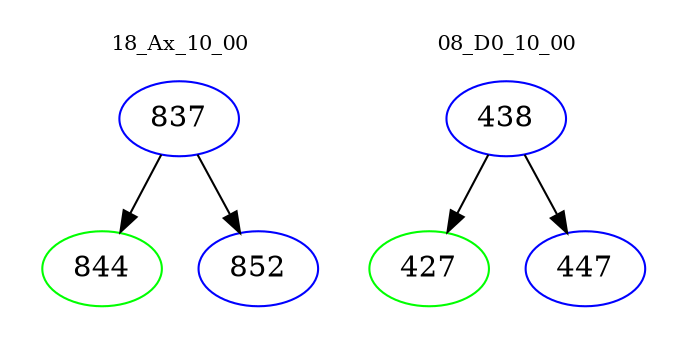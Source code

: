 digraph{
subgraph cluster_0 {
color = white
label = "18_Ax_10_00";
fontsize=10;
T0_837 [label="837", color="blue"]
T0_837 -> T0_844 [color="black"]
T0_844 [label="844", color="green"]
T0_837 -> T0_852 [color="black"]
T0_852 [label="852", color="blue"]
}
subgraph cluster_1 {
color = white
label = "08_D0_10_00";
fontsize=10;
T1_438 [label="438", color="blue"]
T1_438 -> T1_427 [color="black"]
T1_427 [label="427", color="green"]
T1_438 -> T1_447 [color="black"]
T1_447 [label="447", color="blue"]
}
}
